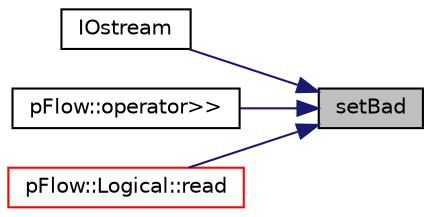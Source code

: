 digraph "setBad"
{
 // LATEX_PDF_SIZE
  edge [fontname="Helvetica",fontsize="10",labelfontname="Helvetica",labelfontsize="10"];
  node [fontname="Helvetica",fontsize="10",shape=record];
  rankdir="RL";
  Node1 [label="setBad",height=0.2,width=0.4,color="black", fillcolor="grey75", style="filled", fontcolor="black",tooltip="Set stream to be bad."];
  Node1 -> Node2 [dir="back",color="midnightblue",fontsize="10",style="solid",fontname="Helvetica"];
  Node2 [label="IOstream",height=0.2,width=0.4,color="black", fillcolor="white", style="filled",URL="$classpFlow_1_1IOstream.html#a685ead9e00563a9b3d0c4753eac347a2",tooltip="Default."];
  Node1 -> Node3 [dir="back",color="midnightblue",fontsize="10",style="solid",fontname="Helvetica"];
  Node3 [label="pFlow::operator\>\>",height=0.2,width=0.4,color="black", fillcolor="white", style="filled",URL="$namespacepFlow.html#ac08e23027fc74d4f881e8ad3e4d9db21",tooltip=" "];
  Node1 -> Node4 [dir="back",color="midnightblue",fontsize="10",style="solid",fontname="Helvetica"];
  Node4 [label="pFlow::Logical::read",height=0.2,width=0.4,color="red", fillcolor="white", style="filled",URL="$classpFlow_1_1Logical.html#aff8e92ab47032ae811d1271161cb9b22",tooltip=" "];
}
